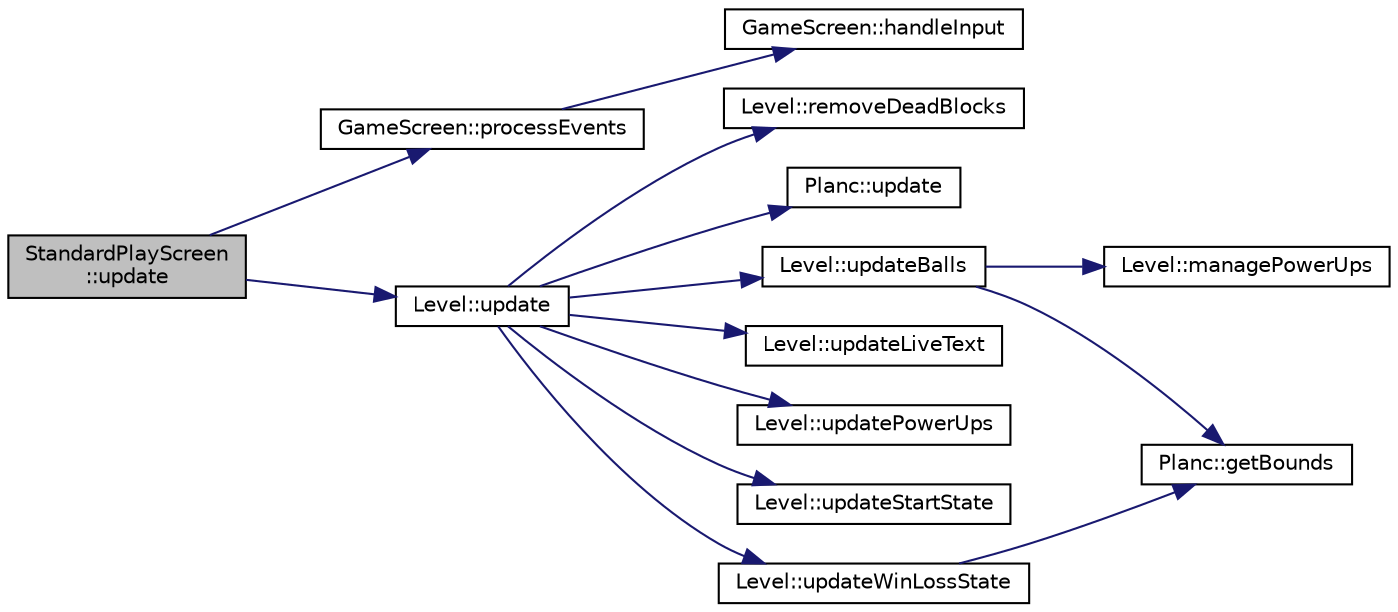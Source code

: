 digraph "StandardPlayScreen::update"
{
 // LATEX_PDF_SIZE
  edge [fontname="Helvetica",fontsize="10",labelfontname="Helvetica",labelfontsize="10"];
  node [fontname="Helvetica",fontsize="10",shape=record];
  rankdir="LR";
  Node1 [label="StandardPlayScreen\l::update",height=0.2,width=0.4,color="black", fillcolor="grey75", style="filled", fontcolor="black",tooltip=" "];
  Node1 -> Node2 [color="midnightblue",fontsize="10",style="solid",fontname="Helvetica"];
  Node2 [label="GameScreen::processEvents",height=0.2,width=0.4,color="black", fillcolor="white", style="filled",URL="$class_game_screen.html#ae99a7c1fcbceeed2e2b0fd6e8ae0af4d",tooltip=" "];
  Node2 -> Node3 [color="midnightblue",fontsize="10",style="solid",fontname="Helvetica"];
  Node3 [label="GameScreen::handleInput",height=0.2,width=0.4,color="black", fillcolor="white", style="filled",URL="$class_game_screen.html#a0bd97acb0f2a115eee6f988fc78f7c55",tooltip=" "];
  Node1 -> Node4 [color="midnightblue",fontsize="10",style="solid",fontname="Helvetica"];
  Node4 [label="Level::update",height=0.2,width=0.4,color="black", fillcolor="white", style="filled",URL="$class_level.html#a93cd07946ca9a358fd677265e90fcfce",tooltip=" "];
  Node4 -> Node5 [color="midnightblue",fontsize="10",style="solid",fontname="Helvetica"];
  Node5 [label="Level::removeDeadBlocks",height=0.2,width=0.4,color="black", fillcolor="white", style="filled",URL="$class_level.html#ac9be51d41777a24a1e7c686385fd789a",tooltip=" "];
  Node4 -> Node6 [color="midnightblue",fontsize="10",style="solid",fontname="Helvetica"];
  Node6 [label="Planc::update",height=0.2,width=0.4,color="black", fillcolor="white", style="filled",URL="$class_planc.html#a594ac06954dece150556fd3289f65169",tooltip="activates the momentum property"];
  Node4 -> Node7 [color="midnightblue",fontsize="10",style="solid",fontname="Helvetica"];
  Node7 [label="Level::updateBalls",height=0.2,width=0.4,color="black", fillcolor="white", style="filled",URL="$class_level.html#ac30c9c04d14f136b48b0ef4b9510cb8e",tooltip=" "];
  Node7 -> Node8 [color="midnightblue",fontsize="10",style="solid",fontname="Helvetica"];
  Node8 [label="Planc::getBounds",height=0.2,width=0.4,color="black", fillcolor="white", style="filled",URL="$class_planc.html#a260a8222ddc6217b26318e8c2f1199a1",tooltip="return the current speed of the planc"];
  Node7 -> Node9 [color="midnightblue",fontsize="10",style="solid",fontname="Helvetica"];
  Node9 [label="Level::managePowerUps",height=0.2,width=0.4,color="black", fillcolor="white", style="filled",URL="$class_level.html#a849fc4358768f6de92884ffec1026f1f",tooltip="checks if list having bricks or balls is empty"];
  Node4 -> Node10 [color="midnightblue",fontsize="10",style="solid",fontname="Helvetica"];
  Node10 [label="Level::updateLiveText",height=0.2,width=0.4,color="black", fillcolor="white", style="filled",URL="$class_level.html#a4c5c9ce784bd1272bdda713ca2a0ec66",tooltip="checks if spacebar is pressed"];
  Node4 -> Node11 [color="midnightblue",fontsize="10",style="solid",fontname="Helvetica"];
  Node11 [label="Level::updatePowerUps",height=0.2,width=0.4,color="black", fillcolor="white", style="filled",URL="$class_level.html#ae0a42c8b37c146358d4485867121a229",tooltip="updates score string"];
  Node4 -> Node12 [color="midnightblue",fontsize="10",style="solid",fontname="Helvetica"];
  Node12 [label="Level::updateStartState",height=0.2,width=0.4,color="black", fillcolor="white", style="filled",URL="$class_level.html#a3329f3017deb5ee47f6b30f380532422",tooltip="initialises start level text (press space to start)"];
  Node4 -> Node13 [color="midnightblue",fontsize="10",style="solid",fontname="Helvetica"];
  Node13 [label="Level::updateWinLossState",height=0.2,width=0.4,color="black", fillcolor="white", style="filled",URL="$class_level.html#ab1877a7ff6bfba7d58686545928ff853",tooltip="checks if any power up is alive and updates them"];
  Node13 -> Node8 [color="midnightblue",fontsize="10",style="solid",fontname="Helvetica"];
}
